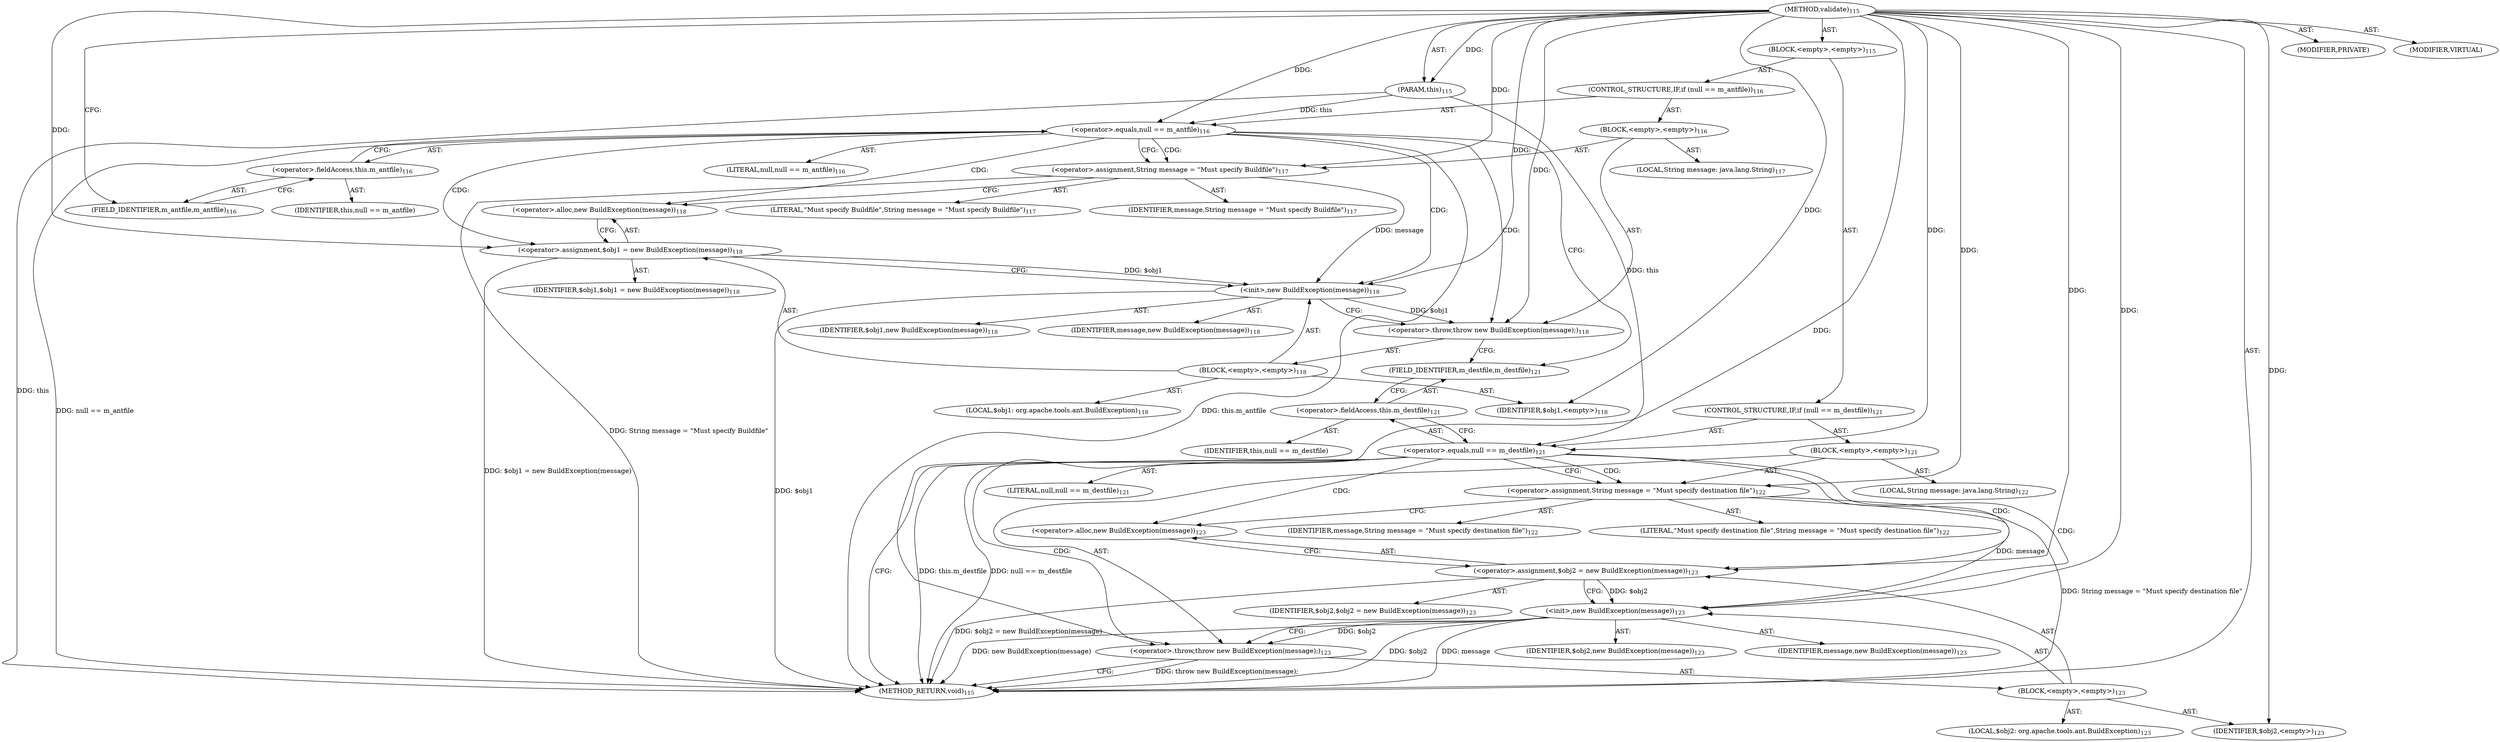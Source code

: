 digraph "validate" {  
"111669149700" [label = <(METHOD,validate)<SUB>115</SUB>> ]
"115964117001" [label = <(PARAM,this)<SUB>115</SUB>> ]
"25769803784" [label = <(BLOCK,&lt;empty&gt;,&lt;empty&gt;)<SUB>115</SUB>> ]
"47244640259" [label = <(CONTROL_STRUCTURE,IF,if (null == m_antfile))<SUB>116</SUB>> ]
"30064771102" [label = <(&lt;operator&gt;.equals,null == m_antfile)<SUB>116</SUB>> ]
"90194313219" [label = <(LITERAL,null,null == m_antfile)<SUB>116</SUB>> ]
"30064771103" [label = <(&lt;operator&gt;.fieldAccess,this.m_antfile)<SUB>116</SUB>> ]
"68719476762" [label = <(IDENTIFIER,this,null == m_antfile)> ]
"55834574856" [label = <(FIELD_IDENTIFIER,m_antfile,m_antfile)<SUB>116</SUB>> ]
"25769803785" [label = <(BLOCK,&lt;empty&gt;,&lt;empty&gt;)<SUB>116</SUB>> ]
"94489280515" [label = <(LOCAL,String message: java.lang.String)<SUB>117</SUB>> ]
"30064771104" [label = <(&lt;operator&gt;.assignment,String message = &quot;Must specify Buildfile&quot;)<SUB>117</SUB>> ]
"68719476763" [label = <(IDENTIFIER,message,String message = &quot;Must specify Buildfile&quot;)<SUB>117</SUB>> ]
"90194313220" [label = <(LITERAL,&quot;Must specify Buildfile&quot;,String message = &quot;Must specify Buildfile&quot;)<SUB>117</SUB>> ]
"30064771105" [label = <(&lt;operator&gt;.throw,throw new BuildException(message);)<SUB>118</SUB>> ]
"25769803786" [label = <(BLOCK,&lt;empty&gt;,&lt;empty&gt;)<SUB>118</SUB>> ]
"94489280516" [label = <(LOCAL,$obj1: org.apache.tools.ant.BuildException)<SUB>118</SUB>> ]
"30064771106" [label = <(&lt;operator&gt;.assignment,$obj1 = new BuildException(message))<SUB>118</SUB>> ]
"68719476764" [label = <(IDENTIFIER,$obj1,$obj1 = new BuildException(message))<SUB>118</SUB>> ]
"30064771107" [label = <(&lt;operator&gt;.alloc,new BuildException(message))<SUB>118</SUB>> ]
"30064771108" [label = <(&lt;init&gt;,new BuildException(message))<SUB>118</SUB>> ]
"68719476765" [label = <(IDENTIFIER,$obj1,new BuildException(message))<SUB>118</SUB>> ]
"68719476766" [label = <(IDENTIFIER,message,new BuildException(message))<SUB>118</SUB>> ]
"68719476767" [label = <(IDENTIFIER,$obj1,&lt;empty&gt;)<SUB>118</SUB>> ]
"47244640260" [label = <(CONTROL_STRUCTURE,IF,if (null == m_destfile))<SUB>121</SUB>> ]
"30064771109" [label = <(&lt;operator&gt;.equals,null == m_destfile)<SUB>121</SUB>> ]
"90194313221" [label = <(LITERAL,null,null == m_destfile)<SUB>121</SUB>> ]
"30064771110" [label = <(&lt;operator&gt;.fieldAccess,this.m_destfile)<SUB>121</SUB>> ]
"68719476768" [label = <(IDENTIFIER,this,null == m_destfile)> ]
"55834574857" [label = <(FIELD_IDENTIFIER,m_destfile,m_destfile)<SUB>121</SUB>> ]
"25769803787" [label = <(BLOCK,&lt;empty&gt;,&lt;empty&gt;)<SUB>121</SUB>> ]
"94489280517" [label = <(LOCAL,String message: java.lang.String)<SUB>122</SUB>> ]
"30064771111" [label = <(&lt;operator&gt;.assignment,String message = &quot;Must specify destination file&quot;)<SUB>122</SUB>> ]
"68719476769" [label = <(IDENTIFIER,message,String message = &quot;Must specify destination file&quot;)<SUB>122</SUB>> ]
"90194313222" [label = <(LITERAL,&quot;Must specify destination file&quot;,String message = &quot;Must specify destination file&quot;)<SUB>122</SUB>> ]
"30064771112" [label = <(&lt;operator&gt;.throw,throw new BuildException(message);)<SUB>123</SUB>> ]
"25769803788" [label = <(BLOCK,&lt;empty&gt;,&lt;empty&gt;)<SUB>123</SUB>> ]
"94489280518" [label = <(LOCAL,$obj2: org.apache.tools.ant.BuildException)<SUB>123</SUB>> ]
"30064771113" [label = <(&lt;operator&gt;.assignment,$obj2 = new BuildException(message))<SUB>123</SUB>> ]
"68719476770" [label = <(IDENTIFIER,$obj2,$obj2 = new BuildException(message))<SUB>123</SUB>> ]
"30064771114" [label = <(&lt;operator&gt;.alloc,new BuildException(message))<SUB>123</SUB>> ]
"30064771115" [label = <(&lt;init&gt;,new BuildException(message))<SUB>123</SUB>> ]
"68719476771" [label = <(IDENTIFIER,$obj2,new BuildException(message))<SUB>123</SUB>> ]
"68719476772" [label = <(IDENTIFIER,message,new BuildException(message))<SUB>123</SUB>> ]
"68719476773" [label = <(IDENTIFIER,$obj2,&lt;empty&gt;)<SUB>123</SUB>> ]
"133143986187" [label = <(MODIFIER,PRIVATE)> ]
"133143986188" [label = <(MODIFIER,VIRTUAL)> ]
"128849018884" [label = <(METHOD_RETURN,void)<SUB>115</SUB>> ]
  "111669149700" -> "115964117001"  [ label = "AST: "] 
  "111669149700" -> "25769803784"  [ label = "AST: "] 
  "111669149700" -> "133143986187"  [ label = "AST: "] 
  "111669149700" -> "133143986188"  [ label = "AST: "] 
  "111669149700" -> "128849018884"  [ label = "AST: "] 
  "25769803784" -> "47244640259"  [ label = "AST: "] 
  "25769803784" -> "47244640260"  [ label = "AST: "] 
  "47244640259" -> "30064771102"  [ label = "AST: "] 
  "47244640259" -> "25769803785"  [ label = "AST: "] 
  "30064771102" -> "90194313219"  [ label = "AST: "] 
  "30064771102" -> "30064771103"  [ label = "AST: "] 
  "30064771103" -> "68719476762"  [ label = "AST: "] 
  "30064771103" -> "55834574856"  [ label = "AST: "] 
  "25769803785" -> "94489280515"  [ label = "AST: "] 
  "25769803785" -> "30064771104"  [ label = "AST: "] 
  "25769803785" -> "30064771105"  [ label = "AST: "] 
  "30064771104" -> "68719476763"  [ label = "AST: "] 
  "30064771104" -> "90194313220"  [ label = "AST: "] 
  "30064771105" -> "25769803786"  [ label = "AST: "] 
  "25769803786" -> "94489280516"  [ label = "AST: "] 
  "25769803786" -> "30064771106"  [ label = "AST: "] 
  "25769803786" -> "30064771108"  [ label = "AST: "] 
  "25769803786" -> "68719476767"  [ label = "AST: "] 
  "30064771106" -> "68719476764"  [ label = "AST: "] 
  "30064771106" -> "30064771107"  [ label = "AST: "] 
  "30064771108" -> "68719476765"  [ label = "AST: "] 
  "30064771108" -> "68719476766"  [ label = "AST: "] 
  "47244640260" -> "30064771109"  [ label = "AST: "] 
  "47244640260" -> "25769803787"  [ label = "AST: "] 
  "30064771109" -> "90194313221"  [ label = "AST: "] 
  "30064771109" -> "30064771110"  [ label = "AST: "] 
  "30064771110" -> "68719476768"  [ label = "AST: "] 
  "30064771110" -> "55834574857"  [ label = "AST: "] 
  "25769803787" -> "94489280517"  [ label = "AST: "] 
  "25769803787" -> "30064771111"  [ label = "AST: "] 
  "25769803787" -> "30064771112"  [ label = "AST: "] 
  "30064771111" -> "68719476769"  [ label = "AST: "] 
  "30064771111" -> "90194313222"  [ label = "AST: "] 
  "30064771112" -> "25769803788"  [ label = "AST: "] 
  "25769803788" -> "94489280518"  [ label = "AST: "] 
  "25769803788" -> "30064771113"  [ label = "AST: "] 
  "25769803788" -> "30064771115"  [ label = "AST: "] 
  "25769803788" -> "68719476773"  [ label = "AST: "] 
  "30064771113" -> "68719476770"  [ label = "AST: "] 
  "30064771113" -> "30064771114"  [ label = "AST: "] 
  "30064771115" -> "68719476771"  [ label = "AST: "] 
  "30064771115" -> "68719476772"  [ label = "AST: "] 
  "30064771102" -> "30064771104"  [ label = "CFG: "] 
  "30064771102" -> "55834574857"  [ label = "CFG: "] 
  "30064771109" -> "128849018884"  [ label = "CFG: "] 
  "30064771109" -> "30064771111"  [ label = "CFG: "] 
  "30064771103" -> "30064771102"  [ label = "CFG: "] 
  "30064771104" -> "30064771107"  [ label = "CFG: "] 
  "30064771105" -> "55834574857"  [ label = "CFG: "] 
  "30064771110" -> "30064771109"  [ label = "CFG: "] 
  "30064771111" -> "30064771114"  [ label = "CFG: "] 
  "30064771112" -> "128849018884"  [ label = "CFG: "] 
  "55834574856" -> "30064771103"  [ label = "CFG: "] 
  "55834574857" -> "30064771110"  [ label = "CFG: "] 
  "30064771106" -> "30064771108"  [ label = "CFG: "] 
  "30064771108" -> "30064771105"  [ label = "CFG: "] 
  "30064771113" -> "30064771115"  [ label = "CFG: "] 
  "30064771115" -> "30064771112"  [ label = "CFG: "] 
  "30064771107" -> "30064771106"  [ label = "CFG: "] 
  "30064771114" -> "30064771113"  [ label = "CFG: "] 
  "111669149700" -> "55834574856"  [ label = "CFG: "] 
  "115964117001" -> "128849018884"  [ label = "DDG: this"] 
  "30064771102" -> "128849018884"  [ label = "DDG: this.m_antfile"] 
  "30064771102" -> "128849018884"  [ label = "DDG: null == m_antfile"] 
  "30064771104" -> "128849018884"  [ label = "DDG: String message = &quot;Must specify Buildfile&quot;"] 
  "30064771106" -> "128849018884"  [ label = "DDG: $obj1 = new BuildException(message)"] 
  "30064771108" -> "128849018884"  [ label = "DDG: $obj1"] 
  "30064771109" -> "128849018884"  [ label = "DDG: this.m_destfile"] 
  "30064771109" -> "128849018884"  [ label = "DDG: null == m_destfile"] 
  "30064771111" -> "128849018884"  [ label = "DDG: String message = &quot;Must specify destination file&quot;"] 
  "30064771113" -> "128849018884"  [ label = "DDG: $obj2 = new BuildException(message)"] 
  "30064771115" -> "128849018884"  [ label = "DDG: $obj2"] 
  "30064771115" -> "128849018884"  [ label = "DDG: message"] 
  "30064771115" -> "128849018884"  [ label = "DDG: new BuildException(message)"] 
  "30064771112" -> "128849018884"  [ label = "DDG: throw new BuildException(message);"] 
  "111669149700" -> "115964117001"  [ label = "DDG: "] 
  "111669149700" -> "30064771102"  [ label = "DDG: "] 
  "115964117001" -> "30064771102"  [ label = "DDG: this"] 
  "111669149700" -> "30064771104"  [ label = "DDG: "] 
  "111669149700" -> "30064771109"  [ label = "DDG: "] 
  "115964117001" -> "30064771109"  [ label = "DDG: this"] 
  "111669149700" -> "30064771111"  [ label = "DDG: "] 
  "30064771108" -> "30064771105"  [ label = "DDG: $obj1"] 
  "111669149700" -> "30064771105"  [ label = "DDG: "] 
  "30064771115" -> "30064771112"  [ label = "DDG: $obj2"] 
  "111669149700" -> "30064771112"  [ label = "DDG: "] 
  "111669149700" -> "30064771106"  [ label = "DDG: "] 
  "111669149700" -> "68719476767"  [ label = "DDG: "] 
  "111669149700" -> "30064771113"  [ label = "DDG: "] 
  "111669149700" -> "68719476773"  [ label = "DDG: "] 
  "30064771106" -> "30064771108"  [ label = "DDG: $obj1"] 
  "111669149700" -> "30064771108"  [ label = "DDG: "] 
  "30064771104" -> "30064771108"  [ label = "DDG: message"] 
  "30064771113" -> "30064771115"  [ label = "DDG: $obj2"] 
  "111669149700" -> "30064771115"  [ label = "DDG: "] 
  "30064771111" -> "30064771115"  [ label = "DDG: message"] 
  "30064771102" -> "30064771104"  [ label = "CDG: "] 
  "30064771102" -> "30064771106"  [ label = "CDG: "] 
  "30064771102" -> "30064771105"  [ label = "CDG: "] 
  "30064771102" -> "30064771108"  [ label = "CDG: "] 
  "30064771102" -> "30064771107"  [ label = "CDG: "] 
  "30064771109" -> "30064771112"  [ label = "CDG: "] 
  "30064771109" -> "30064771111"  [ label = "CDG: "] 
  "30064771109" -> "30064771114"  [ label = "CDG: "] 
  "30064771109" -> "30064771113"  [ label = "CDG: "] 
  "30064771109" -> "30064771115"  [ label = "CDG: "] 
}
